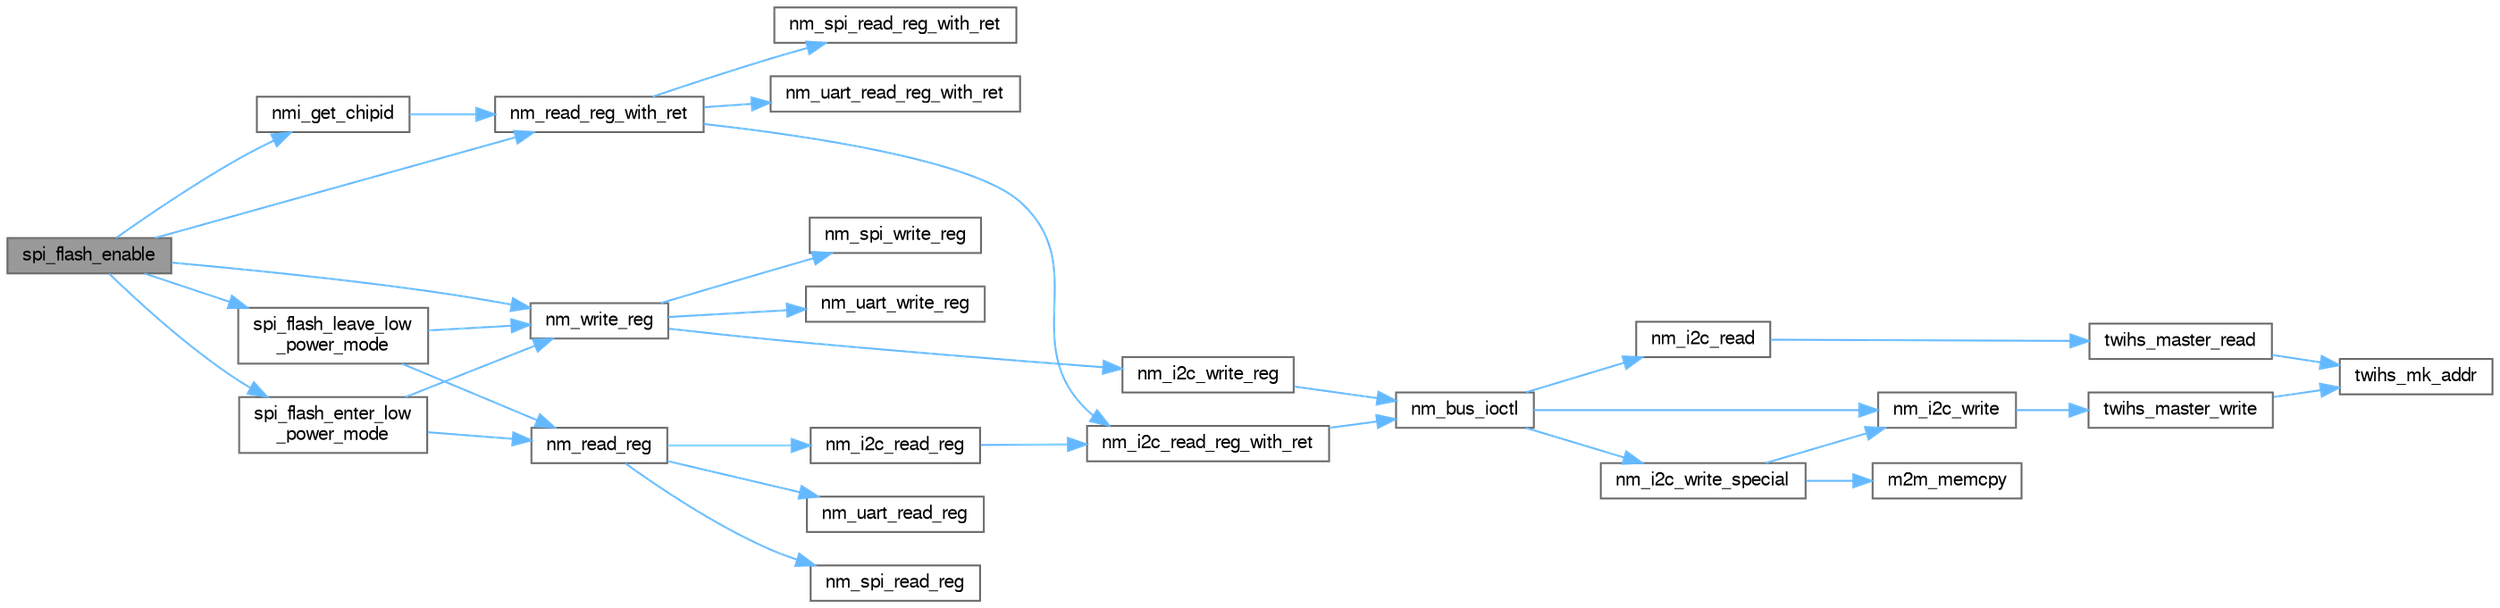 digraph "spi_flash_enable"
{
 // LATEX_PDF_SIZE
  bgcolor="transparent";
  edge [fontname=FreeSans,fontsize=10,labelfontname=FreeSans,labelfontsize=10];
  node [fontname=FreeSans,fontsize=10,shape=box,height=0.2,width=0.4];
  rankdir="LR";
  Node1 [label="spi_flash_enable",height=0.2,width=0.4,color="gray40", fillcolor="grey60", style="filled", fontcolor="black",tooltip=" "];
  Node1 -> Node2 [color="steelblue1",style="solid"];
  Node2 [label="nm_read_reg_with_ret",height=0.2,width=0.4,color="grey40", fillcolor="white", style="filled",URL="$nmbus_8c.html#a475d273d8342f3f5c2a00e2887bf1b4f",tooltip=" "];
  Node2 -> Node3 [color="steelblue1",style="solid"];
  Node3 [label="nm_i2c_read_reg_with_ret",height=0.2,width=0.4,color="grey40", fillcolor="white", style="filled",URL="$nmi2c_8c.html#aa653cd4fd522820cd784c6328f372261",tooltip=" "];
  Node3 -> Node4 [color="steelblue1",style="solid"];
  Node4 [label="nm_bus_ioctl",height=0.2,width=0.4,color="grey40", fillcolor="white", style="filled",URL="$nm__bus__wrapper__same70_8c.html#aa98500dc13748397906e03440fb3892a",tooltip=" "];
  Node4 -> Node5 [color="steelblue1",style="solid"];
  Node5 [label="nm_i2c_read",height=0.2,width=0.4,color="grey40", fillcolor="white", style="filled",URL="$nm__bus__wrapper__same70_8c.html#a1240741839c5fb2592be8c34341aec6e",tooltip=" "];
  Node5 -> Node6 [color="steelblue1",style="solid"];
  Node6 [label="twihs_master_read",height=0.2,width=0.4,color="grey40", fillcolor="white", style="filled",URL="$group__sam__drivers__twihs__group.html#ga979e157165aa2b5e3e6d1e9ee608d5b7",tooltip="Read multiple bytes from a TWIHS compatible slave device."];
  Node6 -> Node7 [color="steelblue1",style="solid"];
  Node7 [label="twihs_mk_addr",height=0.2,width=0.4,color="grey40", fillcolor="white", style="filled",URL="$group__sam__drivers__twihs__group.html#gaca9e29e230ee2774cfc3dc7ed497f887",tooltip="Construct the TWIHS module address register field."];
  Node4 -> Node8 [color="steelblue1",style="solid"];
  Node8 [label="nm_i2c_write",height=0.2,width=0.4,color="grey40", fillcolor="white", style="filled",URL="$nm__bus__wrapper__same70_8c.html#afd98b5c0c472d424143edff9e8692624",tooltip=" "];
  Node8 -> Node9 [color="steelblue1",style="solid"];
  Node9 [label="twihs_master_write",height=0.2,width=0.4,color="grey40", fillcolor="white", style="filled",URL="$group__sam__drivers__twihs__group.html#ga6518c8674e646fbb67e8e91930e7f47a",tooltip="Write multiple bytes to a TWIHS compatible slave device."];
  Node9 -> Node7 [color="steelblue1",style="solid"];
  Node4 -> Node10 [color="steelblue1",style="solid"];
  Node10 [label="nm_i2c_write_special",height=0.2,width=0.4,color="grey40", fillcolor="white", style="filled",URL="$nm__bus__wrapper__same70_8c.html#a471c97b3665281f2df10ccff14d5e537",tooltip=" "];
  Node10 -> Node11 [color="steelblue1",style="solid"];
  Node11 [label="m2m_memcpy",height=0.2,width=0.4,color="grey40", fillcolor="white", style="filled",URL="$group___c_o_m_m_o_n_a_p_i.html#ga28b094db63be31612f7d2c5af692d3a5",tooltip="Copy specified number of bytes from source buffer to destination buffer."];
  Node10 -> Node8 [color="steelblue1",style="solid"];
  Node2 -> Node12 [color="steelblue1",style="solid"];
  Node12 [label="nm_spi_read_reg_with_ret",height=0.2,width=0.4,color="grey40", fillcolor="white", style="filled",URL="$nmspi_8h.html#aae92c14d16f00b293e10a8a3a86f9095",tooltip=" "];
  Node2 -> Node13 [color="steelblue1",style="solid"];
  Node13 [label="nm_uart_read_reg_with_ret",height=0.2,width=0.4,color="grey40", fillcolor="white", style="filled",URL="$nmuart_8h.html#a5ddecb766fd8041b0a2ff7f553f8183e",tooltip=" "];
  Node1 -> Node14 [color="steelblue1",style="solid"];
  Node14 [label="nm_write_reg",height=0.2,width=0.4,color="grey40", fillcolor="white", style="filled",URL="$nmbus_8c.html#a6a7d6b943cea86630575707ef80e09f9",tooltip=" "];
  Node14 -> Node15 [color="steelblue1",style="solid"];
  Node15 [label="nm_i2c_write_reg",height=0.2,width=0.4,color="grey40", fillcolor="white", style="filled",URL="$nmi2c_8c.html#a1bd0dd974a31b39146c20717bd6b7991",tooltip=" "];
  Node15 -> Node4 [color="steelblue1",style="solid"];
  Node14 -> Node16 [color="steelblue1",style="solid"];
  Node16 [label="nm_spi_write_reg",height=0.2,width=0.4,color="grey40", fillcolor="white", style="filled",URL="$nmspi_8h.html#a8e4e4efa9b987e6eed4c23b848248a32",tooltip=" "];
  Node14 -> Node17 [color="steelblue1",style="solid"];
  Node17 [label="nm_uart_write_reg",height=0.2,width=0.4,color="grey40", fillcolor="white", style="filled",URL="$nmuart_8h.html#a8d6ab67f8e0106126ba1748e68cd943c",tooltip=" "];
  Node1 -> Node18 [color="steelblue1",style="solid"];
  Node18 [label="nmi_get_chipid",height=0.2,width=0.4,color="grey40", fillcolor="white", style="filled",URL="$nmasic_8c.html#a2325ac5878275e4ca3f99675cf78be72",tooltip=" "];
  Node18 -> Node2 [color="steelblue1",style="solid"];
  Node1 -> Node19 [color="steelblue1",style="solid"];
  Node19 [label="spi_flash_enter_low\l_power_mode",height=0.2,width=0.4,color="grey40", fillcolor="white", style="filled",URL="$spi__flash_8c.html#ab812ecc64869be5109c38fec4cd976d3",tooltip=" "];
  Node19 -> Node20 [color="steelblue1",style="solid"];
  Node20 [label="nm_read_reg",height=0.2,width=0.4,color="grey40", fillcolor="white", style="filled",URL="$nmbus_8c.html#a40095d9f8d9cd502b40d93015c93af24",tooltip=" "];
  Node20 -> Node21 [color="steelblue1",style="solid"];
  Node21 [label="nm_i2c_read_reg",height=0.2,width=0.4,color="grey40", fillcolor="white", style="filled",URL="$nmi2c_8c.html#ae84e408bcb689b663a9dc87e3ee68cdf",tooltip=" "];
  Node21 -> Node3 [color="steelblue1",style="solid"];
  Node20 -> Node22 [color="steelblue1",style="solid"];
  Node22 [label="nm_spi_read_reg",height=0.2,width=0.4,color="grey40", fillcolor="white", style="filled",URL="$nmspi_8h.html#a37c588aab608b441dbbaf508317e1ee3",tooltip=" "];
  Node20 -> Node23 [color="steelblue1",style="solid"];
  Node23 [label="nm_uart_read_reg",height=0.2,width=0.4,color="grey40", fillcolor="white", style="filled",URL="$nmuart_8h.html#ad414ee631dc1703ab93ea032bd3c3a9c",tooltip=" "];
  Node19 -> Node14 [color="steelblue1",style="solid"];
  Node1 -> Node24 [color="steelblue1",style="solid"];
  Node24 [label="spi_flash_leave_low\l_power_mode",height=0.2,width=0.4,color="grey40", fillcolor="white", style="filled",URL="$spi__flash_8c.html#a45ffec24fbdc418f574fd2769a6b6ac9",tooltip=" "];
  Node24 -> Node20 [color="steelblue1",style="solid"];
  Node24 -> Node14 [color="steelblue1",style="solid"];
}
